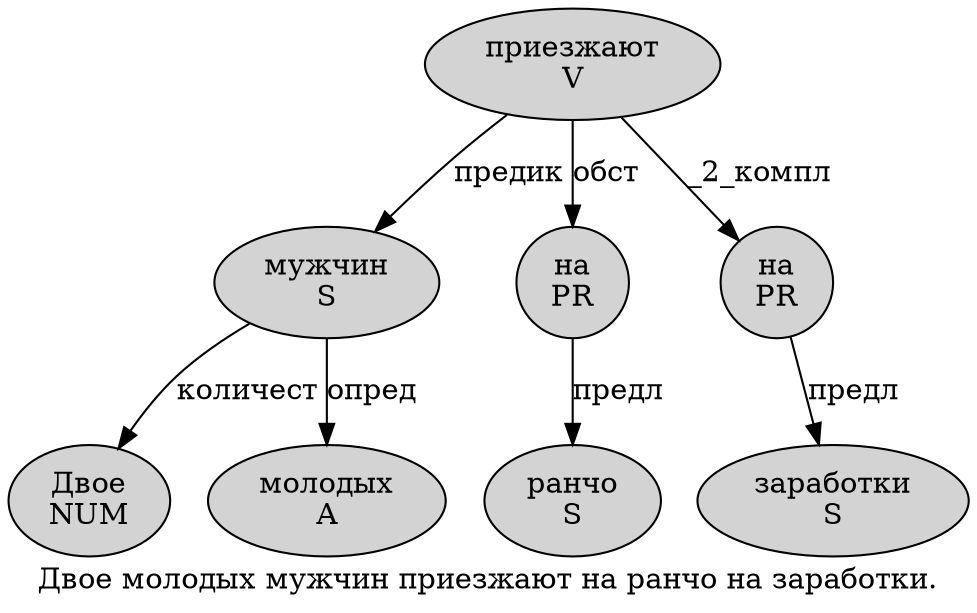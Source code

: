 digraph SENTENCE_2961 {
	graph [label="Двое молодых мужчин приезжают на ранчо на заработки."]
	node [style=filled]
		0 [label="Двое
NUM" color="" fillcolor=lightgray penwidth=1 shape=ellipse]
		1 [label="молодых
A" color="" fillcolor=lightgray penwidth=1 shape=ellipse]
		2 [label="мужчин
S" color="" fillcolor=lightgray penwidth=1 shape=ellipse]
		3 [label="приезжают
V" color="" fillcolor=lightgray penwidth=1 shape=ellipse]
		4 [label="на
PR" color="" fillcolor=lightgray penwidth=1 shape=ellipse]
		5 [label="ранчо
S" color="" fillcolor=lightgray penwidth=1 shape=ellipse]
		6 [label="на
PR" color="" fillcolor=lightgray penwidth=1 shape=ellipse]
		7 [label="заработки
S" color="" fillcolor=lightgray penwidth=1 shape=ellipse]
			4 -> 5 [label="предл"]
			6 -> 7 [label="предл"]
			3 -> 2 [label="предик"]
			3 -> 4 [label="обст"]
			3 -> 6 [label="_2_компл"]
			2 -> 0 [label="количест"]
			2 -> 1 [label="опред"]
}